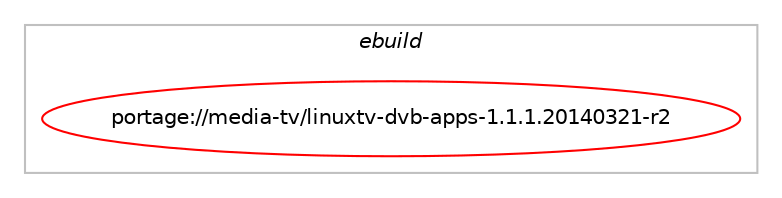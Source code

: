 digraph prolog {

# *************
# Graph options
# *************

newrank=true;
concentrate=true;
compound=true;
graph [rankdir=LR,fontname=Helvetica,fontsize=10,ranksep=1.5];#, ranksep=2.5, nodesep=0.2];
edge  [arrowhead=vee];
node  [fontname=Helvetica,fontsize=10];

# **********
# The ebuild
# **********

subgraph cluster_leftcol {
color=gray;
label=<<i>ebuild</i>>;
id [label="portage://media-tv/linuxtv-dvb-apps-1.1.1.20140321-r2", color=red, width=4, href="../media-tv/linuxtv-dvb-apps-1.1.1.20140321-r2.svg"];
}

# ****************
# The dependencies
# ****************

subgraph cluster_midcol {
color=gray;
label=<<i>dependencies</i>>;
subgraph cluster_compile {
fillcolor="#eeeeee";
style=filled;
label=<<i>compile</i>>;
# *** BEGIN UNKNOWN DEPENDENCY TYPE (TODO) ***
# id -> equal(use_conditional_group(positive,alevt,portage://media-tv/linuxtv-dvb-apps-1.1.1.20140321-r2,[package_dependency(portage://media-tv/linuxtv-dvb-apps-1.1.1.20140321-r2,install,weak,media-video,alevt,none,[,,],[],[]),package_dependency(portage://media-tv/linuxtv-dvb-apps-1.1.1.20140321-r2,install,no,media-libs,libpng,none,[,,],[slot(0),equal],[]),package_dependency(portage://media-tv/linuxtv-dvb-apps-1.1.1.20140321-r2,install,no,media-libs,zvbi,none,[,,],[],[use(enable(v4l),none)]),package_dependency(portage://media-tv/linuxtv-dvb-apps-1.1.1.20140321-r2,install,no,sys-libs,zlib,none,[,,],[],[]),package_dependency(portage://media-tv/linuxtv-dvb-apps-1.1.1.20140321-r2,install,no,x11-libs,libX11,none,[,,],[],[])]))
# *** END UNKNOWN DEPENDENCY TYPE (TODO) ***

# *** BEGIN UNKNOWN DEPENDENCY TYPE (TODO) ***
# id -> equal(use_conditional_group(positive,usb,portage://media-tv/linuxtv-dvb-apps-1.1.1.20140321-r2,[package_dependency(portage://media-tv/linuxtv-dvb-apps-1.1.1.20140321-r2,install,no,virtual,libusb,none,[,,],[slot(0)],[])]))
# *** END UNKNOWN DEPENDENCY TYPE (TODO) ***

# *** BEGIN UNKNOWN DEPENDENCY TYPE (TODO) ***
# id -> equal(package_dependency(portage://media-tv/linuxtv-dvb-apps-1.1.1.20140321-r2,install,no,dev-lang,perl,none,[,,],[],[]))
# *** END UNKNOWN DEPENDENCY TYPE (TODO) ***

# *** BEGIN UNKNOWN DEPENDENCY TYPE (TODO) ***
# id -> equal(package_dependency(portage://media-tv/linuxtv-dvb-apps-1.1.1.20140321-r2,install,no,dev-libs,libusb-compat,none,[,,],[],[]))
# *** END UNKNOWN DEPENDENCY TYPE (TODO) ***

# *** BEGIN UNKNOWN DEPENDENCY TYPE (TODO) ***
# id -> equal(package_dependency(portage://media-tv/linuxtv-dvb-apps-1.1.1.20140321-r2,install,no,sys-kernel,linux-headers,none,[,,],[],[]))
# *** END UNKNOWN DEPENDENCY TYPE (TODO) ***

}
subgraph cluster_compileandrun {
fillcolor="#eeeeee";
style=filled;
label=<<i>compile and run</i>>;
}
subgraph cluster_run {
fillcolor="#eeeeee";
style=filled;
label=<<i>run</i>>;
# *** BEGIN UNKNOWN DEPENDENCY TYPE (TODO) ***
# id -> equal(use_conditional_group(positive,alevt,portage://media-tv/linuxtv-dvb-apps-1.1.1.20140321-r2,[package_dependency(portage://media-tv/linuxtv-dvb-apps-1.1.1.20140321-r2,run,weak,media-video,alevt,none,[,,],[],[]),package_dependency(portage://media-tv/linuxtv-dvb-apps-1.1.1.20140321-r2,run,no,media-libs,libpng,none,[,,],[slot(0),equal],[]),package_dependency(portage://media-tv/linuxtv-dvb-apps-1.1.1.20140321-r2,run,no,media-libs,zvbi,none,[,,],[],[use(enable(v4l),none)]),package_dependency(portage://media-tv/linuxtv-dvb-apps-1.1.1.20140321-r2,run,no,sys-libs,zlib,none,[,,],[],[]),package_dependency(portage://media-tv/linuxtv-dvb-apps-1.1.1.20140321-r2,run,no,x11-libs,libX11,none,[,,],[],[])]))
# *** END UNKNOWN DEPENDENCY TYPE (TODO) ***

# *** BEGIN UNKNOWN DEPENDENCY TYPE (TODO) ***
# id -> equal(use_conditional_group(positive,usb,portage://media-tv/linuxtv-dvb-apps-1.1.1.20140321-r2,[package_dependency(portage://media-tv/linuxtv-dvb-apps-1.1.1.20140321-r2,run,no,virtual,libusb,none,[,,],[slot(0)],[])]))
# *** END UNKNOWN DEPENDENCY TYPE (TODO) ***

# *** BEGIN UNKNOWN DEPENDENCY TYPE (TODO) ***
# id -> equal(package_dependency(portage://media-tv/linuxtv-dvb-apps-1.1.1.20140321-r2,run,no,media-tv,dtv-scan-tables,none,[,,],[],[]))
# *** END UNKNOWN DEPENDENCY TYPE (TODO) ***

}
}

# **************
# The candidates
# **************

subgraph cluster_choices {
rank=same;
color=gray;
label=<<i>candidates</i>>;

}

}

